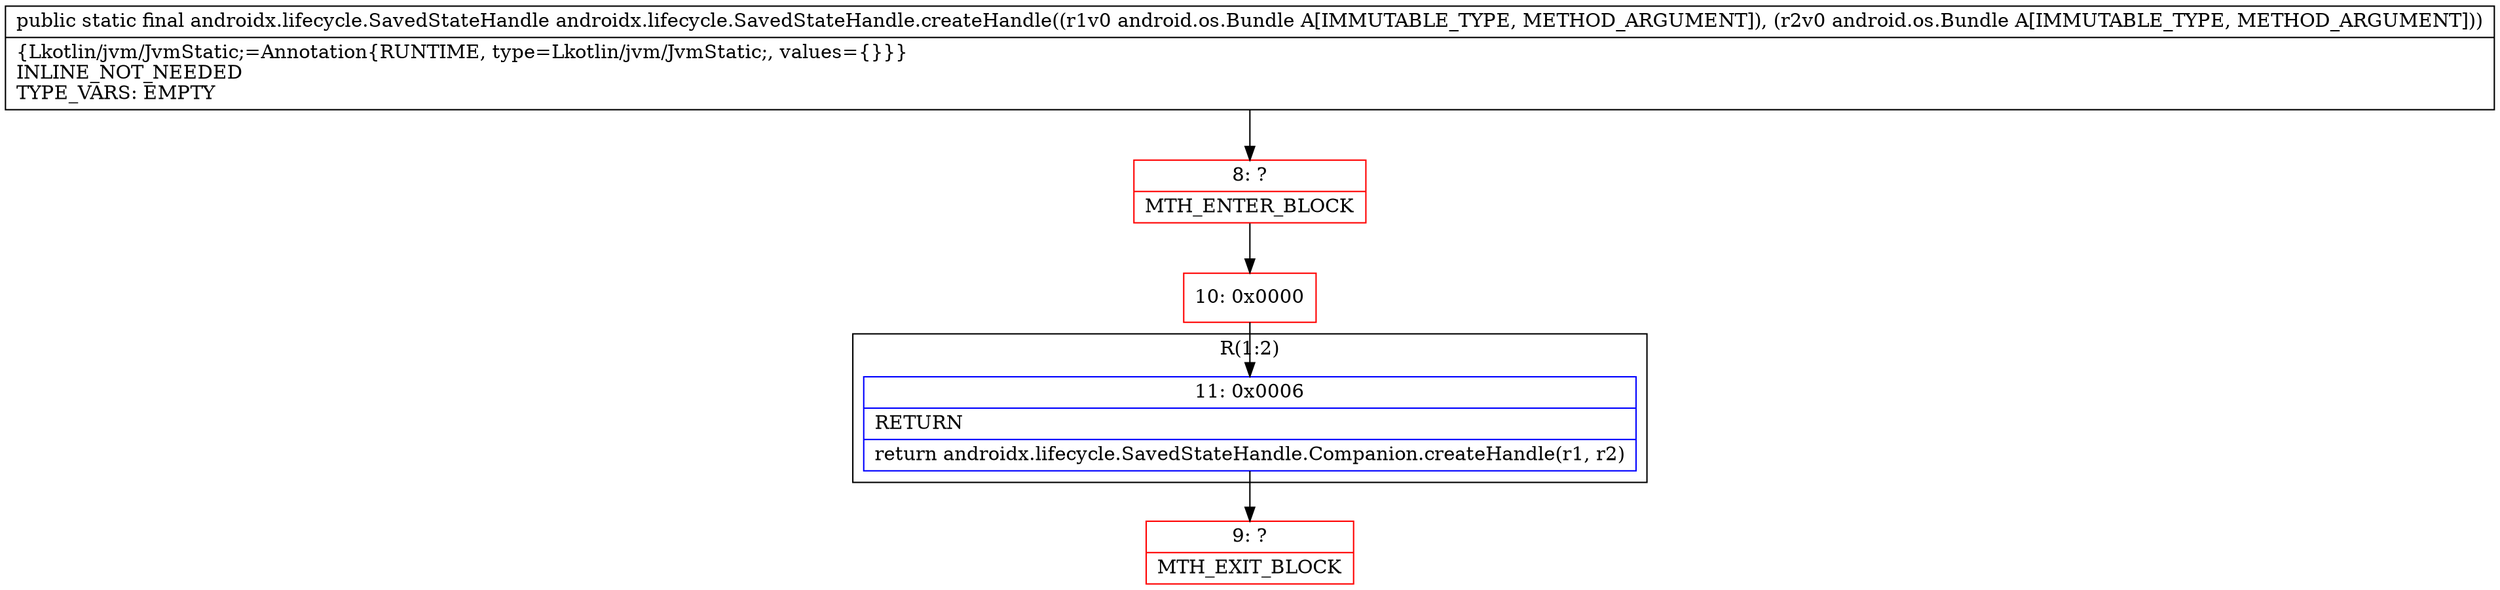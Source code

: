 digraph "CFG forandroidx.lifecycle.SavedStateHandle.createHandle(Landroid\/os\/Bundle;Landroid\/os\/Bundle;)Landroidx\/lifecycle\/SavedStateHandle;" {
subgraph cluster_Region_887588595 {
label = "R(1:2)";
node [shape=record,color=blue];
Node_11 [shape=record,label="{11\:\ 0x0006|RETURN\l|return androidx.lifecycle.SavedStateHandle.Companion.createHandle(r1, r2)\l}"];
}
Node_8 [shape=record,color=red,label="{8\:\ ?|MTH_ENTER_BLOCK\l}"];
Node_10 [shape=record,color=red,label="{10\:\ 0x0000}"];
Node_9 [shape=record,color=red,label="{9\:\ ?|MTH_EXIT_BLOCK\l}"];
MethodNode[shape=record,label="{public static final androidx.lifecycle.SavedStateHandle androidx.lifecycle.SavedStateHandle.createHandle((r1v0 android.os.Bundle A[IMMUTABLE_TYPE, METHOD_ARGUMENT]), (r2v0 android.os.Bundle A[IMMUTABLE_TYPE, METHOD_ARGUMENT]))  | \{Lkotlin\/jvm\/JvmStatic;=Annotation\{RUNTIME, type=Lkotlin\/jvm\/JvmStatic;, values=\{\}\}\}\lINLINE_NOT_NEEDED\lTYPE_VARS: EMPTY\l}"];
MethodNode -> Node_8;Node_11 -> Node_9;
Node_8 -> Node_10;
Node_10 -> Node_11;
}

